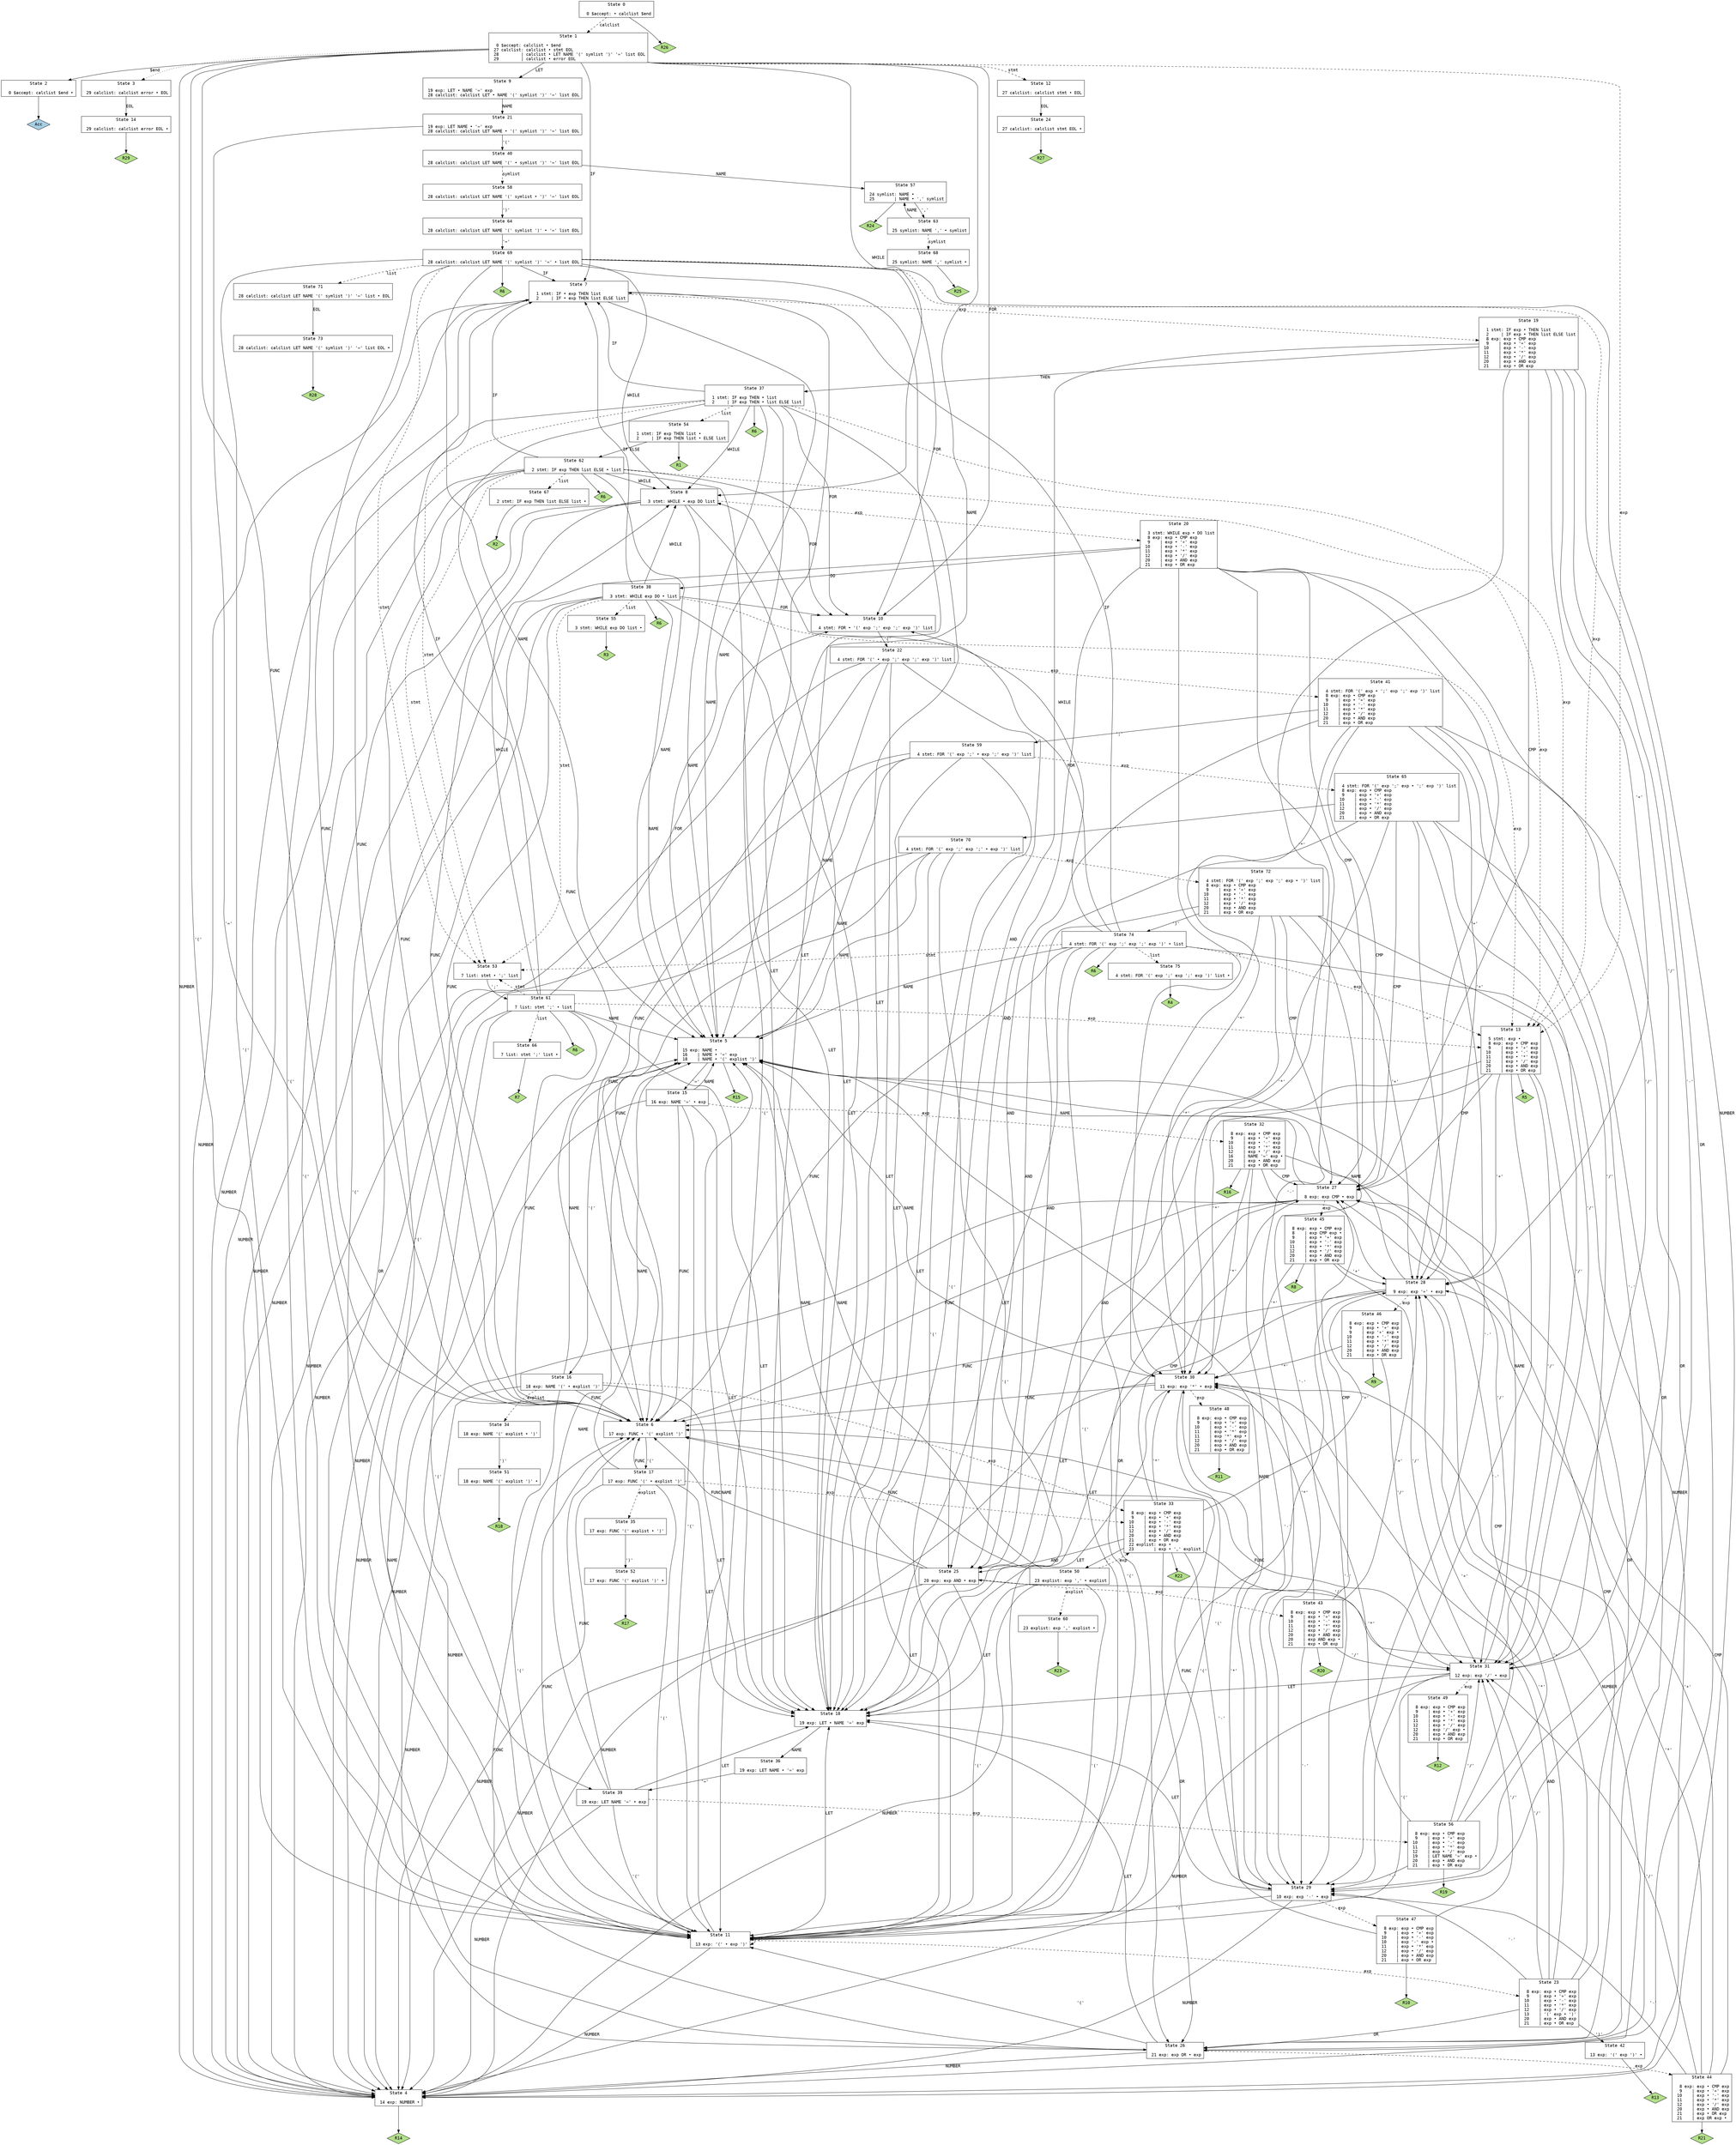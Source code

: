 // Generated by GNU Bison 3.8.2.
// Report bugs to <bug-bison@gnu.org>.
// Home page: <https://www.gnu.org/software/bison/>.

digraph "calc_parser.y"
{
  node [fontname = courier, shape = box, colorscheme = paired6]
  edge [fontname = courier]

  0 [label="State 0\n\l  0 $accept: • calclist $end\l"]
  0 -> 1 [style=dashed label="calclist"]
  0 -> "0R26" [style=solid]
 "0R26" [label="R26", fillcolor=3, shape=diamond, style=filled]
  1 [label="State 1\n\l  0 $accept: calclist • $end\l 27 calclist: calclist • stmt EOL\l 28         | calclist • LET NAME '(' symlist ')' '=' list EOL\l 29         | calclist • error EOL\l"]
  1 -> 2 [style=solid label="$end"]
  1 -> 3 [style=dotted]
  1 -> 4 [style=solid label="NUMBER"]
  1 -> 5 [style=solid label="NAME"]
  1 -> 6 [style=solid label="FUNC"]
  1 -> 7 [style=solid label="IF"]
  1 -> 8 [style=solid label="WHILE"]
  1 -> 9 [style=solid label="LET"]
  1 -> 10 [style=solid label="FOR"]
  1 -> 11 [style=solid label="'('"]
  1 -> 12 [style=dashed label="stmt"]
  1 -> 13 [style=dashed label="exp"]
  2 [label="State 2\n\l  0 $accept: calclist $end •\l"]
  2 -> "2R0" [style=solid]
 "2R0" [label="Acc", fillcolor=1, shape=diamond, style=filled]
  3 [label="State 3\n\l 29 calclist: calclist error • EOL\l"]
  3 -> 14 [style=solid label="EOL"]
  4 [label="State 4\n\l 14 exp: NUMBER •\l"]
  4 -> "4R14" [style=solid]
 "4R14" [label="R14", fillcolor=3, shape=diamond, style=filled]
  5 [label="State 5\n\l 15 exp: NAME •\l 16    | NAME • '=' exp\l 18    | NAME • '(' explist ')'\l"]
  5 -> 15 [style=solid label="'='"]
  5 -> 16 [style=solid label="'('"]
  5 -> "5R15" [style=solid]
 "5R15" [label="R15", fillcolor=3, shape=diamond, style=filled]
  6 [label="State 6\n\l 17 exp: FUNC • '(' explist ')'\l"]
  6 -> 17 [style=solid label="'('"]
  7 [label="State 7\n\l  1 stmt: IF • exp THEN list\l  2     | IF • exp THEN list ELSE list\l"]
  7 -> 4 [style=solid label="NUMBER"]
  7 -> 5 [style=solid label="NAME"]
  7 -> 6 [style=solid label="FUNC"]
  7 -> 18 [style=solid label="LET"]
  7 -> 11 [style=solid label="'('"]
  7 -> 19 [style=dashed label="exp"]
  8 [label="State 8\n\l  3 stmt: WHILE • exp DO list\l"]
  8 -> 4 [style=solid label="NUMBER"]
  8 -> 5 [style=solid label="NAME"]
  8 -> 6 [style=solid label="FUNC"]
  8 -> 18 [style=solid label="LET"]
  8 -> 11 [style=solid label="'('"]
  8 -> 20 [style=dashed label="exp"]
  9 [label="State 9\n\l 19 exp: LET • NAME '=' exp\l 28 calclist: calclist LET • NAME '(' symlist ')' '=' list EOL\l"]
  9 -> 21 [style=solid label="NAME"]
  10 [label="State 10\n\l  4 stmt: FOR • '(' exp ';' exp ';' exp ')' list\l"]
  10 -> 22 [style=solid label="'('"]
  11 [label="State 11\n\l 13 exp: '(' • exp ')'\l"]
  11 -> 4 [style=solid label="NUMBER"]
  11 -> 5 [style=solid label="NAME"]
  11 -> 6 [style=solid label="FUNC"]
  11 -> 18 [style=solid label="LET"]
  11 -> 11 [style=solid label="'('"]
  11 -> 23 [style=dashed label="exp"]
  12 [label="State 12\n\l 27 calclist: calclist stmt • EOL\l"]
  12 -> 24 [style=solid label="EOL"]
  13 [label="State 13\n\l  5 stmt: exp •\l  8 exp: exp • CMP exp\l  9    | exp • '+' exp\l 10    | exp • '-' exp\l 11    | exp • '*' exp\l 12    | exp • '/' exp\l 20    | exp • AND exp\l 21    | exp • OR exp\l"]
  13 -> 25 [style=solid label="AND"]
  13 -> 26 [style=solid label="OR"]
  13 -> 27 [style=solid label="CMP"]
  13 -> 28 [style=solid label="'+'"]
  13 -> 29 [style=solid label="'-'"]
  13 -> 30 [style=solid label="'*'"]
  13 -> 31 [style=solid label="'/'"]
  13 -> "13R5" [style=solid]
 "13R5" [label="R5", fillcolor=3, shape=diamond, style=filled]
  14 [label="State 14\n\l 29 calclist: calclist error EOL •\l"]
  14 -> "14R29" [style=solid]
 "14R29" [label="R29", fillcolor=3, shape=diamond, style=filled]
  15 [label="State 15\n\l 16 exp: NAME '=' • exp\l"]
  15 -> 4 [style=solid label="NUMBER"]
  15 -> 5 [style=solid label="NAME"]
  15 -> 6 [style=solid label="FUNC"]
  15 -> 18 [style=solid label="LET"]
  15 -> 11 [style=solid label="'('"]
  15 -> 32 [style=dashed label="exp"]
  16 [label="State 16\n\l 18 exp: NAME '(' • explist ')'\l"]
  16 -> 4 [style=solid label="NUMBER"]
  16 -> 5 [style=solid label="NAME"]
  16 -> 6 [style=solid label="FUNC"]
  16 -> 18 [style=solid label="LET"]
  16 -> 11 [style=solid label="'('"]
  16 -> 33 [style=dashed label="exp"]
  16 -> 34 [style=dashed label="explist"]
  17 [label="State 17\n\l 17 exp: FUNC '(' • explist ')'\l"]
  17 -> 4 [style=solid label="NUMBER"]
  17 -> 5 [style=solid label="NAME"]
  17 -> 6 [style=solid label="FUNC"]
  17 -> 18 [style=solid label="LET"]
  17 -> 11 [style=solid label="'('"]
  17 -> 33 [style=dashed label="exp"]
  17 -> 35 [style=dashed label="explist"]
  18 [label="State 18\n\l 19 exp: LET • NAME '=' exp\l"]
  18 -> 36 [style=solid label="NAME"]
  19 [label="State 19\n\l  1 stmt: IF exp • THEN list\l  2     | IF exp • THEN list ELSE list\l  8 exp: exp • CMP exp\l  9    | exp • '+' exp\l 10    | exp • '-' exp\l 11    | exp • '*' exp\l 12    | exp • '/' exp\l 20    | exp • AND exp\l 21    | exp • OR exp\l"]
  19 -> 37 [style=solid label="THEN"]
  19 -> 25 [style=solid label="AND"]
  19 -> 26 [style=solid label="OR"]
  19 -> 27 [style=solid label="CMP"]
  19 -> 28 [style=solid label="'+'"]
  19 -> 29 [style=solid label="'-'"]
  19 -> 30 [style=solid label="'*'"]
  19 -> 31 [style=solid label="'/'"]
  20 [label="State 20\n\l  3 stmt: WHILE exp • DO list\l  8 exp: exp • CMP exp\l  9    | exp • '+' exp\l 10    | exp • '-' exp\l 11    | exp • '*' exp\l 12    | exp • '/' exp\l 20    | exp • AND exp\l 21    | exp • OR exp\l"]
  20 -> 38 [style=solid label="DO"]
  20 -> 25 [style=solid label="AND"]
  20 -> 26 [style=solid label="OR"]
  20 -> 27 [style=solid label="CMP"]
  20 -> 28 [style=solid label="'+'"]
  20 -> 29 [style=solid label="'-'"]
  20 -> 30 [style=solid label="'*'"]
  20 -> 31 [style=solid label="'/'"]
  21 [label="State 21\n\l 19 exp: LET NAME • '=' exp\l 28 calclist: calclist LET NAME • '(' symlist ')' '=' list EOL\l"]
  21 -> 39 [style=solid label="'='"]
  21 -> 40 [style=solid label="'('"]
  22 [label="State 22\n\l  4 stmt: FOR '(' • exp ';' exp ';' exp ')' list\l"]
  22 -> 4 [style=solid label="NUMBER"]
  22 -> 5 [style=solid label="NAME"]
  22 -> 6 [style=solid label="FUNC"]
  22 -> 18 [style=solid label="LET"]
  22 -> 11 [style=solid label="'('"]
  22 -> 41 [style=dashed label="exp"]
  23 [label="State 23\n\l  8 exp: exp • CMP exp\l  9    | exp • '+' exp\l 10    | exp • '-' exp\l 11    | exp • '*' exp\l 12    | exp • '/' exp\l 13    | '(' exp • ')'\l 20    | exp • AND exp\l 21    | exp • OR exp\l"]
  23 -> 25 [style=solid label="AND"]
  23 -> 26 [style=solid label="OR"]
  23 -> 27 [style=solid label="CMP"]
  23 -> 28 [style=solid label="'+'"]
  23 -> 29 [style=solid label="'-'"]
  23 -> 30 [style=solid label="'*'"]
  23 -> 31 [style=solid label="'/'"]
  23 -> 42 [style=solid label="')'"]
  24 [label="State 24\n\l 27 calclist: calclist stmt EOL •\l"]
  24 -> "24R27" [style=solid]
 "24R27" [label="R27", fillcolor=3, shape=diamond, style=filled]
  25 [label="State 25\n\l 20 exp: exp AND • exp\l"]
  25 -> 4 [style=solid label="NUMBER"]
  25 -> 5 [style=solid label="NAME"]
  25 -> 6 [style=solid label="FUNC"]
  25 -> 18 [style=solid label="LET"]
  25 -> 11 [style=solid label="'('"]
  25 -> 43 [style=dashed label="exp"]
  26 [label="State 26\n\l 21 exp: exp OR • exp\l"]
  26 -> 4 [style=solid label="NUMBER"]
  26 -> 5 [style=solid label="NAME"]
  26 -> 6 [style=solid label="FUNC"]
  26 -> 18 [style=solid label="LET"]
  26 -> 11 [style=solid label="'('"]
  26 -> 44 [style=dashed label="exp"]
  27 [label="State 27\n\l  8 exp: exp CMP • exp\l"]
  27 -> 4 [style=solid label="NUMBER"]
  27 -> 5 [style=solid label="NAME"]
  27 -> 6 [style=solid label="FUNC"]
  27 -> 18 [style=solid label="LET"]
  27 -> 11 [style=solid label="'('"]
  27 -> 45 [style=dashed label="exp"]
  28 [label="State 28\n\l  9 exp: exp '+' • exp\l"]
  28 -> 4 [style=solid label="NUMBER"]
  28 -> 5 [style=solid label="NAME"]
  28 -> 6 [style=solid label="FUNC"]
  28 -> 18 [style=solid label="LET"]
  28 -> 11 [style=solid label="'('"]
  28 -> 46 [style=dashed label="exp"]
  29 [label="State 29\n\l 10 exp: exp '-' • exp\l"]
  29 -> 4 [style=solid label="NUMBER"]
  29 -> 5 [style=solid label="NAME"]
  29 -> 6 [style=solid label="FUNC"]
  29 -> 18 [style=solid label="LET"]
  29 -> 11 [style=solid label="'('"]
  29 -> 47 [style=dashed label="exp"]
  30 [label="State 30\n\l 11 exp: exp '*' • exp\l"]
  30 -> 4 [style=solid label="NUMBER"]
  30 -> 5 [style=solid label="NAME"]
  30 -> 6 [style=solid label="FUNC"]
  30 -> 18 [style=solid label="LET"]
  30 -> 11 [style=solid label="'('"]
  30 -> 48 [style=dashed label="exp"]
  31 [label="State 31\n\l 12 exp: exp '/' • exp\l"]
  31 -> 4 [style=solid label="NUMBER"]
  31 -> 5 [style=solid label="NAME"]
  31 -> 6 [style=solid label="FUNC"]
  31 -> 18 [style=solid label="LET"]
  31 -> 11 [style=solid label="'('"]
  31 -> 49 [style=dashed label="exp"]
  32 [label="State 32\n\l  8 exp: exp • CMP exp\l  9    | exp • '+' exp\l 10    | exp • '-' exp\l 11    | exp • '*' exp\l 12    | exp • '/' exp\l 16    | NAME '=' exp •\l 20    | exp • AND exp\l 21    | exp • OR exp\l"]
  32 -> 27 [style=solid label="CMP"]
  32 -> 28 [style=solid label="'+'"]
  32 -> 29 [style=solid label="'-'"]
  32 -> 30 [style=solid label="'*'"]
  32 -> 31 [style=solid label="'/'"]
  32 -> "32R16" [style=solid]
 "32R16" [label="R16", fillcolor=3, shape=diamond, style=filled]
  33 [label="State 33\n\l  8 exp: exp • CMP exp\l  9    | exp • '+' exp\l 10    | exp • '-' exp\l 11    | exp • '*' exp\l 12    | exp • '/' exp\l 20    | exp • AND exp\l 21    | exp • OR exp\l 22 explist: exp •\l 23        | exp • ',' explist\l"]
  33 -> 25 [style=solid label="AND"]
  33 -> 26 [style=solid label="OR"]
  33 -> 27 [style=solid label="CMP"]
  33 -> 28 [style=solid label="'+'"]
  33 -> 29 [style=solid label="'-'"]
  33 -> 30 [style=solid label="'*'"]
  33 -> 31 [style=solid label="'/'"]
  33 -> 50 [style=solid label="','"]
  33 -> "33R22" [style=solid]
 "33R22" [label="R22", fillcolor=3, shape=diamond, style=filled]
  34 [label="State 34\n\l 18 exp: NAME '(' explist • ')'\l"]
  34 -> 51 [style=solid label="')'"]
  35 [label="State 35\n\l 17 exp: FUNC '(' explist • ')'\l"]
  35 -> 52 [style=solid label="')'"]
  36 [label="State 36\n\l 19 exp: LET NAME • '=' exp\l"]
  36 -> 39 [style=solid label="'='"]
  37 [label="State 37\n\l  1 stmt: IF exp THEN • list\l  2     | IF exp THEN • list ELSE list\l"]
  37 -> 4 [style=solid label="NUMBER"]
  37 -> 5 [style=solid label="NAME"]
  37 -> 6 [style=solid label="FUNC"]
  37 -> 7 [style=solid label="IF"]
  37 -> 8 [style=solid label="WHILE"]
  37 -> 18 [style=solid label="LET"]
  37 -> 10 [style=solid label="FOR"]
  37 -> 11 [style=solid label="'('"]
  37 -> 53 [style=dashed label="stmt"]
  37 -> 54 [style=dashed label="list"]
  37 -> 13 [style=dashed label="exp"]
  37 -> "37R6" [style=solid]
 "37R6" [label="R6", fillcolor=3, shape=diamond, style=filled]
  38 [label="State 38\n\l  3 stmt: WHILE exp DO • list\l"]
  38 -> 4 [style=solid label="NUMBER"]
  38 -> 5 [style=solid label="NAME"]
  38 -> 6 [style=solid label="FUNC"]
  38 -> 7 [style=solid label="IF"]
  38 -> 8 [style=solid label="WHILE"]
  38 -> 18 [style=solid label="LET"]
  38 -> 10 [style=solid label="FOR"]
  38 -> 11 [style=solid label="'('"]
  38 -> 53 [style=dashed label="stmt"]
  38 -> 55 [style=dashed label="list"]
  38 -> 13 [style=dashed label="exp"]
  38 -> "38R6" [style=solid]
 "38R6" [label="R6", fillcolor=3, shape=diamond, style=filled]
  39 [label="State 39\n\l 19 exp: LET NAME '=' • exp\l"]
  39 -> 4 [style=solid label="NUMBER"]
  39 -> 5 [style=solid label="NAME"]
  39 -> 6 [style=solid label="FUNC"]
  39 -> 18 [style=solid label="LET"]
  39 -> 11 [style=solid label="'('"]
  39 -> 56 [style=dashed label="exp"]
  40 [label="State 40\n\l 28 calclist: calclist LET NAME '(' • symlist ')' '=' list EOL\l"]
  40 -> 57 [style=solid label="NAME"]
  40 -> 58 [style=dashed label="symlist"]
  41 [label="State 41\n\l  4 stmt: FOR '(' exp • ';' exp ';' exp ')' list\l  8 exp: exp • CMP exp\l  9    | exp • '+' exp\l 10    | exp • '-' exp\l 11    | exp • '*' exp\l 12    | exp • '/' exp\l 20    | exp • AND exp\l 21    | exp • OR exp\l"]
  41 -> 25 [style=solid label="AND"]
  41 -> 26 [style=solid label="OR"]
  41 -> 27 [style=solid label="CMP"]
  41 -> 28 [style=solid label="'+'"]
  41 -> 29 [style=solid label="'-'"]
  41 -> 30 [style=solid label="'*'"]
  41 -> 31 [style=solid label="'/'"]
  41 -> 59 [style=solid label="';'"]
  42 [label="State 42\n\l 13 exp: '(' exp ')' •\l"]
  42 -> "42R13" [style=solid]
 "42R13" [label="R13", fillcolor=3, shape=diamond, style=filled]
  43 [label="State 43\n\l  8 exp: exp • CMP exp\l  9    | exp • '+' exp\l 10    | exp • '-' exp\l 11    | exp • '*' exp\l 12    | exp • '/' exp\l 20    | exp • AND exp\l 20    | exp AND exp •\l 21    | exp • OR exp\l"]
  43 -> 27 [style=solid label="CMP"]
  43 -> 28 [style=solid label="'+'"]
  43 -> 29 [style=solid label="'-'"]
  43 -> 30 [style=solid label="'*'"]
  43 -> 31 [style=solid label="'/'"]
  43 -> "43R20" [style=solid]
 "43R20" [label="R20", fillcolor=3, shape=diamond, style=filled]
  44 [label="State 44\n\l  8 exp: exp • CMP exp\l  9    | exp • '+' exp\l 10    | exp • '-' exp\l 11    | exp • '*' exp\l 12    | exp • '/' exp\l 20    | exp • AND exp\l 21    | exp • OR exp\l 21    | exp OR exp •\l"]
  44 -> 27 [style=solid label="CMP"]
  44 -> 28 [style=solid label="'+'"]
  44 -> 29 [style=solid label="'-'"]
  44 -> 30 [style=solid label="'*'"]
  44 -> 31 [style=solid label="'/'"]
  44 -> "44R21" [style=solid]
 "44R21" [label="R21", fillcolor=3, shape=diamond, style=filled]
  45 [label="State 45\n\l  8 exp: exp • CMP exp\l  8    | exp CMP exp •\l  9    | exp • '+' exp\l 10    | exp • '-' exp\l 11    | exp • '*' exp\l 12    | exp • '/' exp\l 20    | exp • AND exp\l 21    | exp • OR exp\l"]
  45 -> 28 [style=solid label="'+'"]
  45 -> 29 [style=solid label="'-'"]
  45 -> 30 [style=solid label="'*'"]
  45 -> 31 [style=solid label="'/'"]
  45 -> "45R8" [style=solid]
 "45R8" [label="R8", fillcolor=3, shape=diamond, style=filled]
  46 [label="State 46\n\l  8 exp: exp • CMP exp\l  9    | exp • '+' exp\l  9    | exp '+' exp •\l 10    | exp • '-' exp\l 11    | exp • '*' exp\l 12    | exp • '/' exp\l 20    | exp • AND exp\l 21    | exp • OR exp\l"]
  46 -> 30 [style=solid label="'*'"]
  46 -> 31 [style=solid label="'/'"]
  46 -> "46R9" [style=solid]
 "46R9" [label="R9", fillcolor=3, shape=diamond, style=filled]
  47 [label="State 47\n\l  8 exp: exp • CMP exp\l  9    | exp • '+' exp\l 10    | exp • '-' exp\l 10    | exp '-' exp •\l 11    | exp • '*' exp\l 12    | exp • '/' exp\l 20    | exp • AND exp\l 21    | exp • OR exp\l"]
  47 -> 30 [style=solid label="'*'"]
  47 -> 31 [style=solid label="'/'"]
  47 -> "47R10" [style=solid]
 "47R10" [label="R10", fillcolor=3, shape=diamond, style=filled]
  48 [label="State 48\n\l  8 exp: exp • CMP exp\l  9    | exp • '+' exp\l 10    | exp • '-' exp\l 11    | exp • '*' exp\l 11    | exp '*' exp •\l 12    | exp • '/' exp\l 20    | exp • AND exp\l 21    | exp • OR exp\l"]
  48 -> "48R11" [style=solid]
 "48R11" [label="R11", fillcolor=3, shape=diamond, style=filled]
  49 [label="State 49\n\l  8 exp: exp • CMP exp\l  9    | exp • '+' exp\l 10    | exp • '-' exp\l 11    | exp • '*' exp\l 12    | exp • '/' exp\l 12    | exp '/' exp •\l 20    | exp • AND exp\l 21    | exp • OR exp\l"]
  49 -> "49R12" [style=solid]
 "49R12" [label="R12", fillcolor=3, shape=diamond, style=filled]
  50 [label="State 50\n\l 23 explist: exp ',' • explist\l"]
  50 -> 4 [style=solid label="NUMBER"]
  50 -> 5 [style=solid label="NAME"]
  50 -> 6 [style=solid label="FUNC"]
  50 -> 18 [style=solid label="LET"]
  50 -> 11 [style=solid label="'('"]
  50 -> 33 [style=dashed label="exp"]
  50 -> 60 [style=dashed label="explist"]
  51 [label="State 51\n\l 18 exp: NAME '(' explist ')' •\l"]
  51 -> "51R18" [style=solid]
 "51R18" [label="R18", fillcolor=3, shape=diamond, style=filled]
  52 [label="State 52\n\l 17 exp: FUNC '(' explist ')' •\l"]
  52 -> "52R17" [style=solid]
 "52R17" [label="R17", fillcolor=3, shape=diamond, style=filled]
  53 [label="State 53\n\l  7 list: stmt • ';' list\l"]
  53 -> 61 [style=solid label="';'"]
  54 [label="State 54\n\l  1 stmt: IF exp THEN list •\l  2     | IF exp THEN list • ELSE list\l"]
  54 -> 62 [style=solid label="ELSE"]
  54 -> "54R1" [style=solid]
 "54R1" [label="R1", fillcolor=3, shape=diamond, style=filled]
  55 [label="State 55\n\l  3 stmt: WHILE exp DO list •\l"]
  55 -> "55R3" [style=solid]
 "55R3" [label="R3", fillcolor=3, shape=diamond, style=filled]
  56 [label="State 56\n\l  8 exp: exp • CMP exp\l  9    | exp • '+' exp\l 10    | exp • '-' exp\l 11    | exp • '*' exp\l 12    | exp • '/' exp\l 19    | LET NAME '=' exp •\l 20    | exp • AND exp\l 21    | exp • OR exp\l"]
  56 -> 27 [style=solid label="CMP"]
  56 -> 28 [style=solid label="'+'"]
  56 -> 29 [style=solid label="'-'"]
  56 -> 30 [style=solid label="'*'"]
  56 -> 31 [style=solid label="'/'"]
  56 -> "56R19" [style=solid]
 "56R19" [label="R19", fillcolor=3, shape=diamond, style=filled]
  57 [label="State 57\n\l 24 symlist: NAME •\l 25        | NAME • ',' symlist\l"]
  57 -> 63 [style=solid label="','"]
  57 -> "57R24" [style=solid]
 "57R24" [label="R24", fillcolor=3, shape=diamond, style=filled]
  58 [label="State 58\n\l 28 calclist: calclist LET NAME '(' symlist • ')' '=' list EOL\l"]
  58 -> 64 [style=solid label="')'"]
  59 [label="State 59\n\l  4 stmt: FOR '(' exp ';' • exp ';' exp ')' list\l"]
  59 -> 4 [style=solid label="NUMBER"]
  59 -> 5 [style=solid label="NAME"]
  59 -> 6 [style=solid label="FUNC"]
  59 -> 18 [style=solid label="LET"]
  59 -> 11 [style=solid label="'('"]
  59 -> 65 [style=dashed label="exp"]
  60 [label="State 60\n\l 23 explist: exp ',' explist •\l"]
  60 -> "60R23" [style=solid]
 "60R23" [label="R23", fillcolor=3, shape=diamond, style=filled]
  61 [label="State 61\n\l  7 list: stmt ';' • list\l"]
  61 -> 4 [style=solid label="NUMBER"]
  61 -> 5 [style=solid label="NAME"]
  61 -> 6 [style=solid label="FUNC"]
  61 -> 7 [style=solid label="IF"]
  61 -> 8 [style=solid label="WHILE"]
  61 -> 18 [style=solid label="LET"]
  61 -> 10 [style=solid label="FOR"]
  61 -> 11 [style=solid label="'('"]
  61 -> 53 [style=dashed label="stmt"]
  61 -> 66 [style=dashed label="list"]
  61 -> 13 [style=dashed label="exp"]
  61 -> "61R6" [style=solid]
 "61R6" [label="R6", fillcolor=3, shape=diamond, style=filled]
  62 [label="State 62\n\l  2 stmt: IF exp THEN list ELSE • list\l"]
  62 -> 4 [style=solid label="NUMBER"]
  62 -> 5 [style=solid label="NAME"]
  62 -> 6 [style=solid label="FUNC"]
  62 -> 7 [style=solid label="IF"]
  62 -> 8 [style=solid label="WHILE"]
  62 -> 18 [style=solid label="LET"]
  62 -> 10 [style=solid label="FOR"]
  62 -> 11 [style=solid label="'('"]
  62 -> 53 [style=dashed label="stmt"]
  62 -> 67 [style=dashed label="list"]
  62 -> 13 [style=dashed label="exp"]
  62 -> "62R6" [style=solid]
 "62R6" [label="R6", fillcolor=3, shape=diamond, style=filled]
  63 [label="State 63\n\l 25 symlist: NAME ',' • symlist\l"]
  63 -> 57 [style=solid label="NAME"]
  63 -> 68 [style=dashed label="symlist"]
  64 [label="State 64\n\l 28 calclist: calclist LET NAME '(' symlist ')' • '=' list EOL\l"]
  64 -> 69 [style=solid label="'='"]
  65 [label="State 65\n\l  4 stmt: FOR '(' exp ';' exp • ';' exp ')' list\l  8 exp: exp • CMP exp\l  9    | exp • '+' exp\l 10    | exp • '-' exp\l 11    | exp • '*' exp\l 12    | exp • '/' exp\l 20    | exp • AND exp\l 21    | exp • OR exp\l"]
  65 -> 25 [style=solid label="AND"]
  65 -> 26 [style=solid label="OR"]
  65 -> 27 [style=solid label="CMP"]
  65 -> 28 [style=solid label="'+'"]
  65 -> 29 [style=solid label="'-'"]
  65 -> 30 [style=solid label="'*'"]
  65 -> 31 [style=solid label="'/'"]
  65 -> 70 [style=solid label="';'"]
  66 [label="State 66\n\l  7 list: stmt ';' list •\l"]
  66 -> "66R7" [style=solid]
 "66R7" [label="R7", fillcolor=3, shape=diamond, style=filled]
  67 [label="State 67\n\l  2 stmt: IF exp THEN list ELSE list •\l"]
  67 -> "67R2" [style=solid]
 "67R2" [label="R2", fillcolor=3, shape=diamond, style=filled]
  68 [label="State 68\n\l 25 symlist: NAME ',' symlist •\l"]
  68 -> "68R25" [style=solid]
 "68R25" [label="R25", fillcolor=3, shape=diamond, style=filled]
  69 [label="State 69\n\l 28 calclist: calclist LET NAME '(' symlist ')' '=' • list EOL\l"]
  69 -> 4 [style=solid label="NUMBER"]
  69 -> 5 [style=solid label="NAME"]
  69 -> 6 [style=solid label="FUNC"]
  69 -> 7 [style=solid label="IF"]
  69 -> 8 [style=solid label="WHILE"]
  69 -> 18 [style=solid label="LET"]
  69 -> 10 [style=solid label="FOR"]
  69 -> 11 [style=solid label="'('"]
  69 -> 53 [style=dashed label="stmt"]
  69 -> 71 [style=dashed label="list"]
  69 -> 13 [style=dashed label="exp"]
  69 -> "69R6" [style=solid]
 "69R6" [label="R6", fillcolor=3, shape=diamond, style=filled]
  70 [label="State 70\n\l  4 stmt: FOR '(' exp ';' exp ';' • exp ')' list\l"]
  70 -> 4 [style=solid label="NUMBER"]
  70 -> 5 [style=solid label="NAME"]
  70 -> 6 [style=solid label="FUNC"]
  70 -> 18 [style=solid label="LET"]
  70 -> 11 [style=solid label="'('"]
  70 -> 72 [style=dashed label="exp"]
  71 [label="State 71\n\l 28 calclist: calclist LET NAME '(' symlist ')' '=' list • EOL\l"]
  71 -> 73 [style=solid label="EOL"]
  72 [label="State 72\n\l  4 stmt: FOR '(' exp ';' exp ';' exp • ')' list\l  8 exp: exp • CMP exp\l  9    | exp • '+' exp\l 10    | exp • '-' exp\l 11    | exp • '*' exp\l 12    | exp • '/' exp\l 20    | exp • AND exp\l 21    | exp • OR exp\l"]
  72 -> 25 [style=solid label="AND"]
  72 -> 26 [style=solid label="OR"]
  72 -> 27 [style=solid label="CMP"]
  72 -> 28 [style=solid label="'+'"]
  72 -> 29 [style=solid label="'-'"]
  72 -> 30 [style=solid label="'*'"]
  72 -> 31 [style=solid label="'/'"]
  72 -> 74 [style=solid label="')'"]
  73 [label="State 73\n\l 28 calclist: calclist LET NAME '(' symlist ')' '=' list EOL •\l"]
  73 -> "73R28" [style=solid]
 "73R28" [label="R28", fillcolor=3, shape=diamond, style=filled]
  74 [label="State 74\n\l  4 stmt: FOR '(' exp ';' exp ';' exp ')' • list\l"]
  74 -> 4 [style=solid label="NUMBER"]
  74 -> 5 [style=solid label="NAME"]
  74 -> 6 [style=solid label="FUNC"]
  74 -> 7 [style=solid label="IF"]
  74 -> 8 [style=solid label="WHILE"]
  74 -> 18 [style=solid label="LET"]
  74 -> 10 [style=solid label="FOR"]
  74 -> 11 [style=solid label="'('"]
  74 -> 53 [style=dashed label="stmt"]
  74 -> 75 [style=dashed label="list"]
  74 -> 13 [style=dashed label="exp"]
  74 -> "74R6" [style=solid]
 "74R6" [label="R6", fillcolor=3, shape=diamond, style=filled]
  75 [label="State 75\n\l  4 stmt: FOR '(' exp ';' exp ';' exp ')' list •\l"]
  75 -> "75R4" [style=solid]
 "75R4" [label="R4", fillcolor=3, shape=diamond, style=filled]
}
